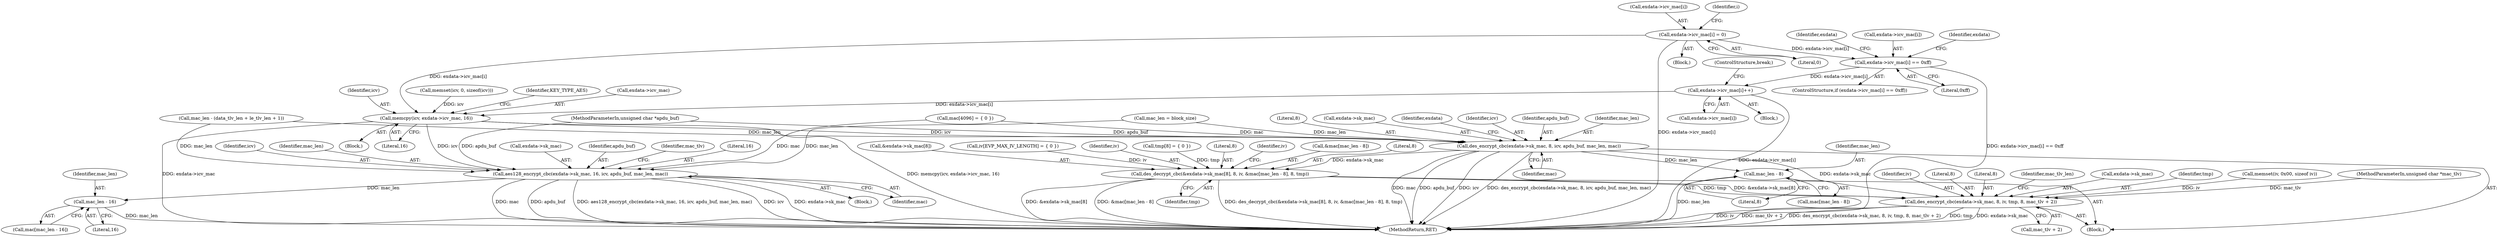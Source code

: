 digraph "0_OpenSC_8fe377e93b4b56060e5bbfb6f3142ceaeca744fa_6@array" {
"1000238" [label="(Call,exdata->icv_mac[i] == 0xff)"];
"1000246" [label="(Call,exdata->icv_mac[i] = 0)"];
"1000255" [label="(Call,exdata->icv_mac[i]++)"];
"1000267" [label="(Call,memcpy(icv, exdata->icv_mac, 16))"];
"1000278" [label="(Call,aes128_encrypt_cbc(exdata->sk_mac, 16, icv, apdu_buf, mac_len, mac))"];
"1000294" [label="(Call,mac_len - 16)"];
"1000306" [label="(Call,des_encrypt_cbc(exdata->sk_mac, 8, icv, apdu_buf, mac_len, mac))"];
"1000315" [label="(Call,des_decrypt_cbc(&exdata->sk_mac[8], 8, iv, &mac[mac_len - 8], 8, tmp))"];
"1000337" [label="(Call,des_encrypt_cbc(exdata->sk_mac, 8, iv, tmp, 8, mac_tlv + 2))"];
"1000327" [label="(Call,mac_len - 8)"];
"1000285" [label="(Identifier,mac_len)"];
"1000278" [label="(Call,aes128_encrypt_cbc(exdata->sk_mac, 16, icv, apdu_buf, mac_len, mac))"];
"1000292" [label="(Call,mac[mac_len - 16])"];
"1000279" [label="(Call,exdata->sk_mac)"];
"1000327" [label="(Call,mac_len - 8)"];
"1000325" [label="(Call,mac[mac_len - 8])"];
"1000307" [label="(Call,exdata->sk_mac)"];
"1000330" [label="(Literal,8)"];
"1000316" [label="(Call,&exdata->sk_mac[8])"];
"1000319" [label="(Identifier,exdata)"];
"1000247" [label="(Call,exdata->icv_mac[i])"];
"1000258" [label="(Identifier,exdata)"];
"1000122" [label="(Call,mac[4096] = { 0 })"];
"1000246" [label="(Call,exdata->icv_mac[i] = 0)"];
"1000267" [label="(Call,memcpy(icv, exdata->icv_mac, 16))"];
"1000314" [label="(Identifier,mac)"];
"1000311" [label="(Identifier,icv)"];
"1000315" [label="(Call,des_decrypt_cbc(&exdata->sk_mac[8], 8, iv, &mac[mac_len - 8], 8, tmp))"];
"1000345" [label="(Call,mac_tlv + 2)"];
"1000294" [label="(Call,mac_len - 16)"];
"1000252" [label="(Literal,0)"];
"1000256" [label="(Call,exdata->icv_mac[i])"];
"1000223" [label="(Call,mac_len - (data_tlv_len + le_tlv_len + 1))"];
"1000331" [label="(Identifier,tmp)"];
"1000249" [label="(Identifier,exdata)"];
"1000332" [label="(Call,memset(iv, 0x00, sizeof iv))"];
"1000284" [label="(Identifier,apdu_buf)"];
"1000301" [label="(Call,iv[EVP_MAX_IV_LENGTH] = { 0 })"];
"1000111" [label="(Block,)"];
"1000277" [label="(Block,)"];
"1000295" [label="(Identifier,mac_len)"];
"1000323" [label="(Identifier,iv)"];
"1000286" [label="(Identifier,mac)"];
"1000164" [label="(Call,mac_len = block_size)"];
"1000337" [label="(Call,des_encrypt_cbc(exdata->sk_mac, 8, iv, tmp, 8, mac_tlv + 2))"];
"1000108" [label="(MethodParameterIn,unsigned char *mac_tlv)"];
"1000289" [label="(Identifier,mac_tlv)"];
"1000312" [label="(Identifier,apdu_buf)"];
"1000342" [label="(Identifier,iv)"];
"1000299" [label="(Block,)"];
"1000245" [label="(Block,)"];
"1000237" [label="(ControlStructure,if (exdata->icv_mac[i] == 0xff))"];
"1000341" [label="(Literal,8)"];
"1000344" [label="(Literal,8)"];
"1000255" [label="(Call,exdata->icv_mac[i]++)"];
"1000304" [label="(Call,tmp[8] = { 0 })"];
"1000322" [label="(Literal,8)"];
"1000235" [label="(Identifier,i)"];
"1000275" [label="(Identifier,KEY_TYPE_AES)"];
"1000282" [label="(Literal,16)"];
"1000269" [label="(Call,exdata->icv_mac)"];
"1000244" [label="(Literal,0xff)"];
"1000350" [label="(Identifier,mac_tlv_len)"];
"1000338" [label="(Call,exdata->sk_mac)"];
"1000329" [label="(Literal,8)"];
"1000238" [label="(Call,exdata->icv_mac[i] == 0xff)"];
"1000272" [label="(Literal,16)"];
"1000268" [label="(Identifier,icv)"];
"1000306" [label="(Call,des_encrypt_cbc(exdata->sk_mac, 8, icv, apdu_buf, mac_len, mac))"];
"1000283" [label="(Identifier,icv)"];
"1000343" [label="(Identifier,tmp)"];
"1000313" [label="(Identifier,mac_len)"];
"1000261" [label="(ControlStructure,break;)"];
"1000333" [label="(Identifier,iv)"];
"1000356" [label="(MethodReturn,RET)"];
"1000105" [label="(MethodParameterIn,unsigned char *apdu_buf)"];
"1000328" [label="(Identifier,mac_len)"];
"1000262" [label="(Call,memset(icv, 0, sizeof(icv)))"];
"1000310" [label="(Literal,8)"];
"1000239" [label="(Call,exdata->icv_mac[i])"];
"1000324" [label="(Call,&mac[mac_len - 8])"];
"1000296" [label="(Literal,16)"];
"1000254" [label="(Block,)"];
"1000238" -> "1000237"  [label="AST: "];
"1000238" -> "1000244"  [label="CFG: "];
"1000239" -> "1000238"  [label="AST: "];
"1000244" -> "1000238"  [label="AST: "];
"1000249" -> "1000238"  [label="CFG: "];
"1000258" -> "1000238"  [label="CFG: "];
"1000238" -> "1000356"  [label="DDG: exdata->icv_mac[i] == 0xff"];
"1000246" -> "1000238"  [label="DDG: exdata->icv_mac[i]"];
"1000238" -> "1000255"  [label="DDG: exdata->icv_mac[i]"];
"1000246" -> "1000245"  [label="AST: "];
"1000246" -> "1000252"  [label="CFG: "];
"1000247" -> "1000246"  [label="AST: "];
"1000252" -> "1000246"  [label="AST: "];
"1000235" -> "1000246"  [label="CFG: "];
"1000246" -> "1000356"  [label="DDG: exdata->icv_mac[i]"];
"1000246" -> "1000267"  [label="DDG: exdata->icv_mac[i]"];
"1000255" -> "1000254"  [label="AST: "];
"1000255" -> "1000256"  [label="CFG: "];
"1000256" -> "1000255"  [label="AST: "];
"1000261" -> "1000255"  [label="CFG: "];
"1000255" -> "1000356"  [label="DDG: exdata->icv_mac[i]"];
"1000255" -> "1000267"  [label="DDG: exdata->icv_mac[i]"];
"1000267" -> "1000111"  [label="AST: "];
"1000267" -> "1000272"  [label="CFG: "];
"1000268" -> "1000267"  [label="AST: "];
"1000269" -> "1000267"  [label="AST: "];
"1000272" -> "1000267"  [label="AST: "];
"1000275" -> "1000267"  [label="CFG: "];
"1000267" -> "1000356"  [label="DDG: exdata->icv_mac"];
"1000267" -> "1000356"  [label="DDG: memcpy(icv, exdata->icv_mac, 16)"];
"1000262" -> "1000267"  [label="DDG: icv"];
"1000267" -> "1000278"  [label="DDG: icv"];
"1000267" -> "1000306"  [label="DDG: icv"];
"1000278" -> "1000277"  [label="AST: "];
"1000278" -> "1000286"  [label="CFG: "];
"1000279" -> "1000278"  [label="AST: "];
"1000282" -> "1000278"  [label="AST: "];
"1000283" -> "1000278"  [label="AST: "];
"1000284" -> "1000278"  [label="AST: "];
"1000285" -> "1000278"  [label="AST: "];
"1000286" -> "1000278"  [label="AST: "];
"1000289" -> "1000278"  [label="CFG: "];
"1000278" -> "1000356"  [label="DDG: mac"];
"1000278" -> "1000356"  [label="DDG: apdu_buf"];
"1000278" -> "1000356"  [label="DDG: aes128_encrypt_cbc(exdata->sk_mac, 16, icv, apdu_buf, mac_len, mac)"];
"1000278" -> "1000356"  [label="DDG: icv"];
"1000278" -> "1000356"  [label="DDG: exdata->sk_mac"];
"1000105" -> "1000278"  [label="DDG: apdu_buf"];
"1000223" -> "1000278"  [label="DDG: mac_len"];
"1000164" -> "1000278"  [label="DDG: mac_len"];
"1000122" -> "1000278"  [label="DDG: mac"];
"1000278" -> "1000294"  [label="DDG: mac_len"];
"1000294" -> "1000292"  [label="AST: "];
"1000294" -> "1000296"  [label="CFG: "];
"1000295" -> "1000294"  [label="AST: "];
"1000296" -> "1000294"  [label="AST: "];
"1000292" -> "1000294"  [label="CFG: "];
"1000294" -> "1000356"  [label="DDG: mac_len"];
"1000306" -> "1000299"  [label="AST: "];
"1000306" -> "1000314"  [label="CFG: "];
"1000307" -> "1000306"  [label="AST: "];
"1000310" -> "1000306"  [label="AST: "];
"1000311" -> "1000306"  [label="AST: "];
"1000312" -> "1000306"  [label="AST: "];
"1000313" -> "1000306"  [label="AST: "];
"1000314" -> "1000306"  [label="AST: "];
"1000319" -> "1000306"  [label="CFG: "];
"1000306" -> "1000356"  [label="DDG: apdu_buf"];
"1000306" -> "1000356"  [label="DDG: icv"];
"1000306" -> "1000356"  [label="DDG: des_encrypt_cbc(exdata->sk_mac, 8, icv, apdu_buf, mac_len, mac)"];
"1000306" -> "1000356"  [label="DDG: mac"];
"1000105" -> "1000306"  [label="DDG: apdu_buf"];
"1000223" -> "1000306"  [label="DDG: mac_len"];
"1000164" -> "1000306"  [label="DDG: mac_len"];
"1000122" -> "1000306"  [label="DDG: mac"];
"1000306" -> "1000315"  [label="DDG: exdata->sk_mac"];
"1000306" -> "1000327"  [label="DDG: mac_len"];
"1000306" -> "1000337"  [label="DDG: exdata->sk_mac"];
"1000315" -> "1000299"  [label="AST: "];
"1000315" -> "1000331"  [label="CFG: "];
"1000316" -> "1000315"  [label="AST: "];
"1000322" -> "1000315"  [label="AST: "];
"1000323" -> "1000315"  [label="AST: "];
"1000324" -> "1000315"  [label="AST: "];
"1000330" -> "1000315"  [label="AST: "];
"1000331" -> "1000315"  [label="AST: "];
"1000333" -> "1000315"  [label="CFG: "];
"1000315" -> "1000356"  [label="DDG: des_decrypt_cbc(&exdata->sk_mac[8], 8, iv, &mac[mac_len - 8], 8, tmp)"];
"1000315" -> "1000356"  [label="DDG: &exdata->sk_mac[8]"];
"1000315" -> "1000356"  [label="DDG: &mac[mac_len - 8]"];
"1000301" -> "1000315"  [label="DDG: iv"];
"1000304" -> "1000315"  [label="DDG: tmp"];
"1000315" -> "1000337"  [label="DDG: &exdata->sk_mac[8]"];
"1000315" -> "1000337"  [label="DDG: tmp"];
"1000337" -> "1000299"  [label="AST: "];
"1000337" -> "1000345"  [label="CFG: "];
"1000338" -> "1000337"  [label="AST: "];
"1000341" -> "1000337"  [label="AST: "];
"1000342" -> "1000337"  [label="AST: "];
"1000343" -> "1000337"  [label="AST: "];
"1000344" -> "1000337"  [label="AST: "];
"1000345" -> "1000337"  [label="AST: "];
"1000350" -> "1000337"  [label="CFG: "];
"1000337" -> "1000356"  [label="DDG: tmp"];
"1000337" -> "1000356"  [label="DDG: exdata->sk_mac"];
"1000337" -> "1000356"  [label="DDG: iv"];
"1000337" -> "1000356"  [label="DDG: mac_tlv + 2"];
"1000337" -> "1000356"  [label="DDG: des_encrypt_cbc(exdata->sk_mac, 8, iv, tmp, 8, mac_tlv + 2)"];
"1000332" -> "1000337"  [label="DDG: iv"];
"1000108" -> "1000337"  [label="DDG: mac_tlv"];
"1000327" -> "1000325"  [label="AST: "];
"1000327" -> "1000329"  [label="CFG: "];
"1000328" -> "1000327"  [label="AST: "];
"1000329" -> "1000327"  [label="AST: "];
"1000325" -> "1000327"  [label="CFG: "];
"1000327" -> "1000356"  [label="DDG: mac_len"];
}
